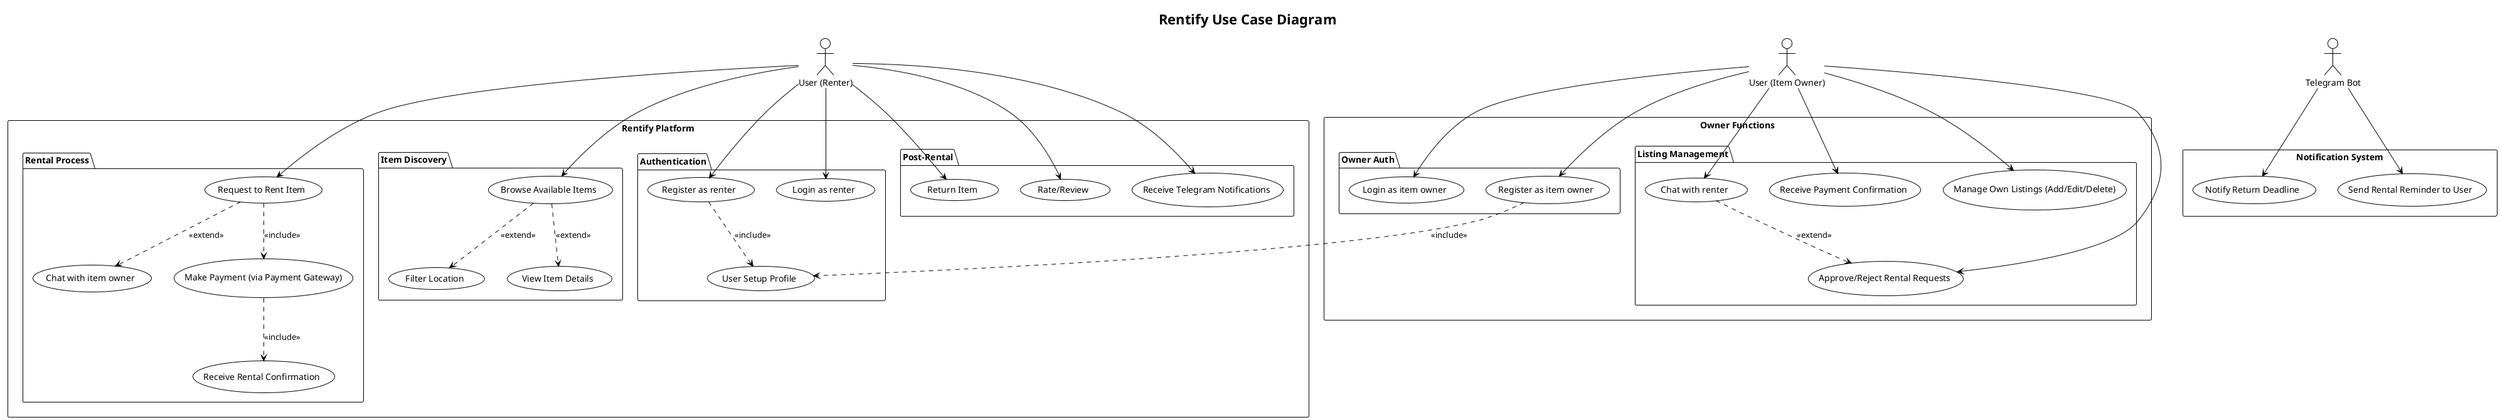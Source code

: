 @startuml Rentify Use Case Diagram
!theme plain
title Rentify Use Case Diagram

top to bottom direction

' Actors positioned vertically
actor "User (Renter)" as Renter

' System boundary
rectangle "Rentify Platform" {

  ' Authentication Section
  package "Authentication" {
    usecase "User Setup Profile" as UserSetup
    usecase "Login as renter" as LoginRenter
    usecase "Register as renter" as RegisterRenter
  }

  ' Browsing Section
  package "Item Discovery" {
    usecase "Browse Available Items" as BrowseItems
    usecase "Filter Location" as FilterLocation
    usecase "View Item Details" as ViewDetails
  }

  ' Rental Process Section
  package "Rental Process" {
    usecase "Chat with item owner" as ChatOwner
    usecase "Request to Rent Item" as RequestRent
    usecase "Make Payment (via Payment Gateway)" as MakePayment
    usecase "Receive Rental Confirmation" as ReceiveConfirmation
  }

  ' Post-Rental Section
  package "Post-Rental" {
    usecase "Return Item" as ReturnItem
    usecase "Rate/Review" as RateReview
    usecase "Receive Telegram Notifications" as ReceiveNotifications
  }

}

actor "User (Item Owner)" as Owner

rectangle "Owner Functions" {

  ' Owner Authentication
  package "Owner Auth" {
    usecase "Login as item owner" as LoginOwner
    usecase "Register as item owner" as RegisterOwner
  }

  ' Owner Management
  package "Listing Management" {
    usecase "Manage Own Listings (Add/Edit/Delete)" as ManageOwnListings
    usecase "Chat with renter" as ChatRenter
    usecase "Approve/Reject Rental Requests" as ApproveReject
    usecase "Receive Payment Confirmation" as ReceivePayment
  }

}

actor "Telegram Bot" as TelegramBot

rectangle "Notification System" {
  usecase "Send Rental Reminder to User" as SendReminder
  usecase "Notify Return Deadline" as NotifyDeadline
}

' Renter relationships - connecting to authentication
Renter --> LoginRenter
Renter --> RegisterRenter

' Renter relationships - connecting to browsing
Renter --> BrowseItems
Renter --> RequestRent

' Renter relationships - connecting to post-rental
Renter --> ReceiveNotifications
Renter --> ReturnItem
Renter --> RateReview

' Owner relationships
Owner --> LoginOwner
Owner --> RegisterOwner
Owner --> ManageOwnListings
Owner --> ChatRenter
Owner --> ApproveReject
Owner --> ReceivePayment

' Telegram Bot relationships
TelegramBot --> SendReminder
TelegramBot --> NotifyDeadline

' Include relationships (dotted lines)
RegisterRenter ..> UserSetup : <<include>>
RegisterOwner ..> UserSetup : <<include>>
BrowseItems ..> FilterLocation : <<extend>>
BrowseItems ..> ViewDetails : <<extend>>
RequestRent ..> ChatOwner : <<extend>>
RequestRent ..> MakePayment : <<include>>
MakePayment ..> ReceiveConfirmation : <<include>>
ChatRenter ..> ApproveReject : <<extend>>

@enduml
